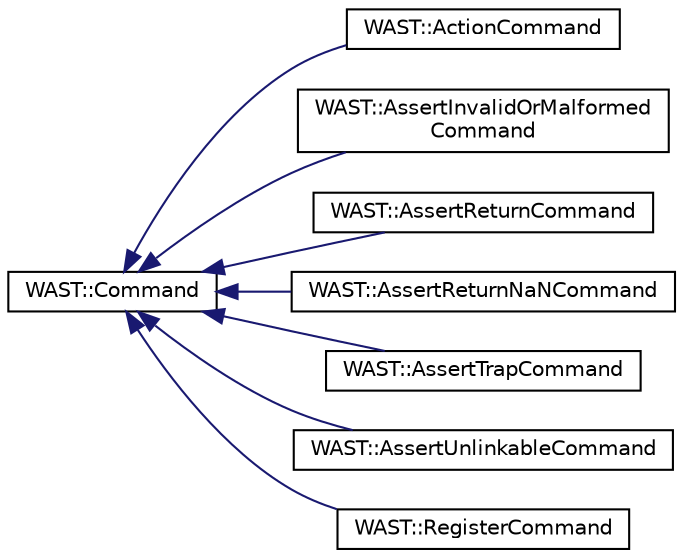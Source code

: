 digraph "Graphical Class Hierarchy"
{
  edge [fontname="Helvetica",fontsize="10",labelfontname="Helvetica",labelfontsize="10"];
  node [fontname="Helvetica",fontsize="10",shape=record];
  rankdir="LR";
  Node0 [label="WAST::Command",height=0.2,width=0.4,color="black", fillcolor="white", style="filled",URL="$struct_w_a_s_t_1_1_command.html"];
  Node0 -> Node1 [dir="back",color="midnightblue",fontsize="10",style="solid",fontname="Helvetica"];
  Node1 [label="WAST::ActionCommand",height=0.2,width=0.4,color="black", fillcolor="white", style="filled",URL="$struct_w_a_s_t_1_1_action_command.html"];
  Node0 -> Node2 [dir="back",color="midnightblue",fontsize="10",style="solid",fontname="Helvetica"];
  Node2 [label="WAST::AssertInvalidOrMalformed\lCommand",height=0.2,width=0.4,color="black", fillcolor="white", style="filled",URL="$struct_w_a_s_t_1_1_assert_invalid_or_malformed_command.html"];
  Node0 -> Node3 [dir="back",color="midnightblue",fontsize="10",style="solid",fontname="Helvetica"];
  Node3 [label="WAST::AssertReturnCommand",height=0.2,width=0.4,color="black", fillcolor="white", style="filled",URL="$struct_w_a_s_t_1_1_assert_return_command.html"];
  Node0 -> Node4 [dir="back",color="midnightblue",fontsize="10",style="solid",fontname="Helvetica"];
  Node4 [label="WAST::AssertReturnNaNCommand",height=0.2,width=0.4,color="black", fillcolor="white", style="filled",URL="$struct_w_a_s_t_1_1_assert_return_na_n_command.html"];
  Node0 -> Node5 [dir="back",color="midnightblue",fontsize="10",style="solid",fontname="Helvetica"];
  Node5 [label="WAST::AssertTrapCommand",height=0.2,width=0.4,color="black", fillcolor="white", style="filled",URL="$struct_w_a_s_t_1_1_assert_trap_command.html"];
  Node0 -> Node6 [dir="back",color="midnightblue",fontsize="10",style="solid",fontname="Helvetica"];
  Node6 [label="WAST::AssertUnlinkableCommand",height=0.2,width=0.4,color="black", fillcolor="white", style="filled",URL="$struct_w_a_s_t_1_1_assert_unlinkable_command.html"];
  Node0 -> Node7 [dir="back",color="midnightblue",fontsize="10",style="solid",fontname="Helvetica"];
  Node7 [label="WAST::RegisterCommand",height=0.2,width=0.4,color="black", fillcolor="white", style="filled",URL="$struct_w_a_s_t_1_1_register_command.html"];
}
